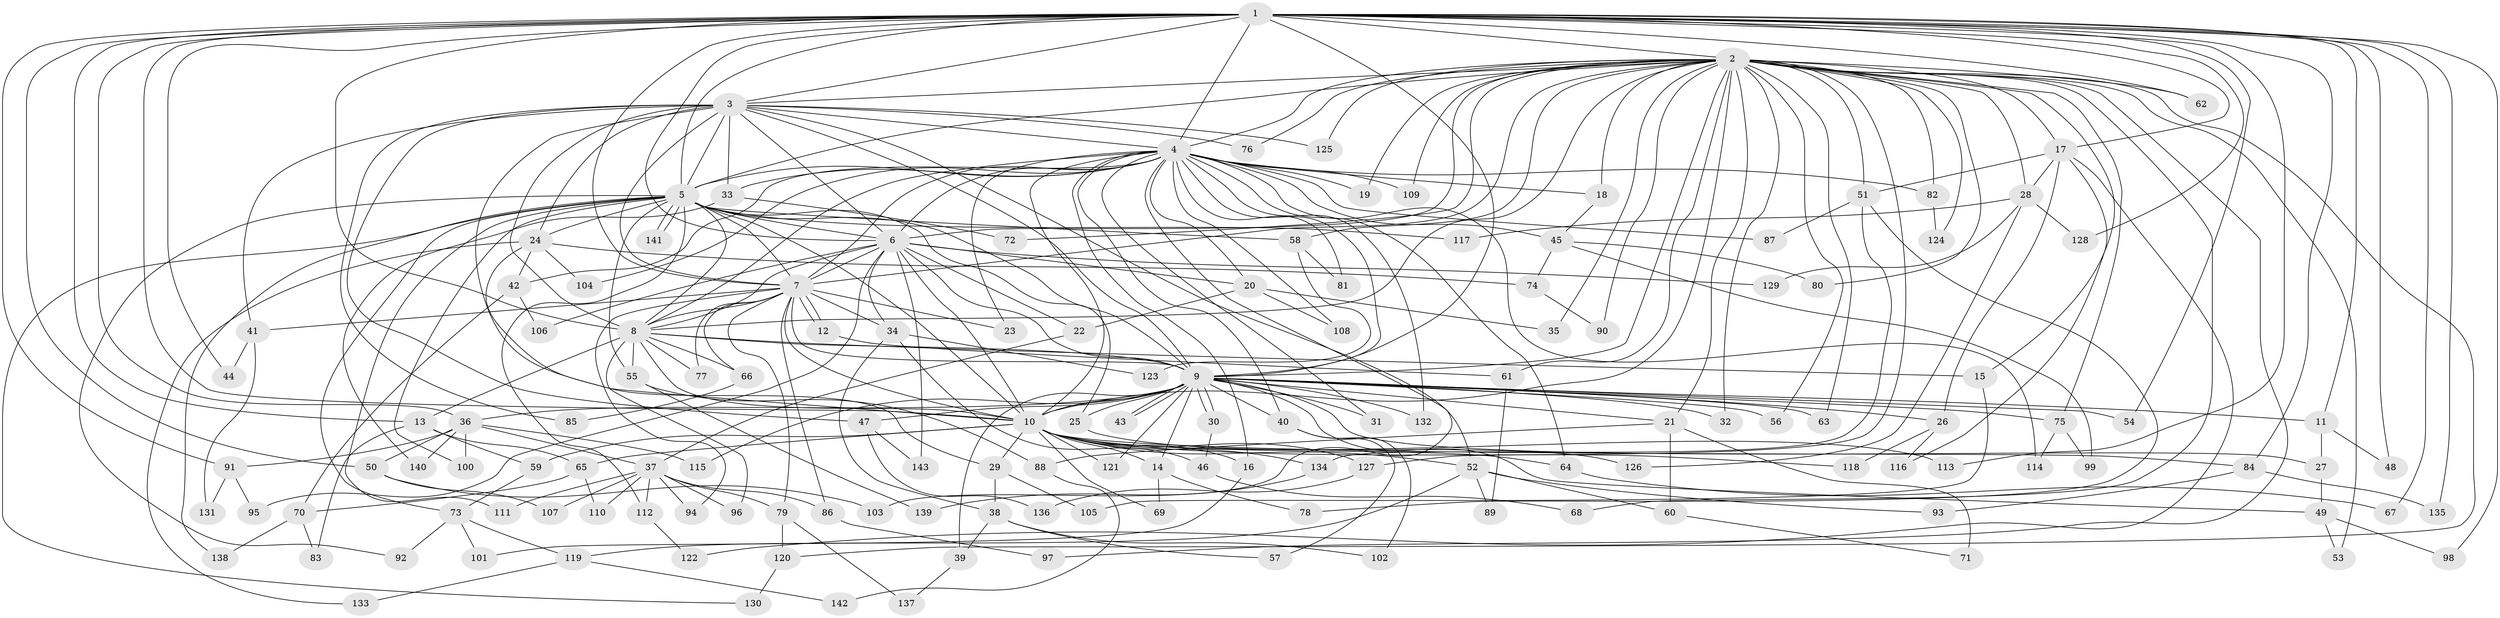 // coarse degree distribution, {28: 0.023809523809523808, 1: 0.3333333333333333, 3: 0.07142857142857142, 2: 0.42857142857142855, 12: 0.023809523809523808, 7: 0.07142857142857142, 13: 0.047619047619047616}
// Generated by graph-tools (version 1.1) at 2025/47/03/04/25 21:47:57]
// undirected, 143 vertices, 311 edges
graph export_dot {
graph [start="1"]
  node [color=gray90,style=filled];
  1;
  2;
  3;
  4;
  5;
  6;
  7;
  8;
  9;
  10;
  11;
  12;
  13;
  14;
  15;
  16;
  17;
  18;
  19;
  20;
  21;
  22;
  23;
  24;
  25;
  26;
  27;
  28;
  29;
  30;
  31;
  32;
  33;
  34;
  35;
  36;
  37;
  38;
  39;
  40;
  41;
  42;
  43;
  44;
  45;
  46;
  47;
  48;
  49;
  50;
  51;
  52;
  53;
  54;
  55;
  56;
  57;
  58;
  59;
  60;
  61;
  62;
  63;
  64;
  65;
  66;
  67;
  68;
  69;
  70;
  71;
  72;
  73;
  74;
  75;
  76;
  77;
  78;
  79;
  80;
  81;
  82;
  83;
  84;
  85;
  86;
  87;
  88;
  89;
  90;
  91;
  92;
  93;
  94;
  95;
  96;
  97;
  98;
  99;
  100;
  101;
  102;
  103;
  104;
  105;
  106;
  107;
  108;
  109;
  110;
  111;
  112;
  113;
  114;
  115;
  116;
  117;
  118;
  119;
  120;
  121;
  122;
  123;
  124;
  125;
  126;
  127;
  128;
  129;
  130;
  131;
  132;
  133;
  134;
  135;
  136;
  137;
  138;
  139;
  140;
  141;
  142;
  143;
  1 -- 2;
  1 -- 3;
  1 -- 4;
  1 -- 5;
  1 -- 6;
  1 -- 7;
  1 -- 8;
  1 -- 9;
  1 -- 10;
  1 -- 11;
  1 -- 13;
  1 -- 17;
  1 -- 36;
  1 -- 44;
  1 -- 48;
  1 -- 50;
  1 -- 54;
  1 -- 62;
  1 -- 67;
  1 -- 84;
  1 -- 91;
  1 -- 98;
  1 -- 113;
  1 -- 128;
  1 -- 135;
  2 -- 3;
  2 -- 4;
  2 -- 5;
  2 -- 6;
  2 -- 7;
  2 -- 8;
  2 -- 9;
  2 -- 10;
  2 -- 15;
  2 -- 17;
  2 -- 18;
  2 -- 19;
  2 -- 21;
  2 -- 28;
  2 -- 32;
  2 -- 35;
  2 -- 51;
  2 -- 53;
  2 -- 56;
  2 -- 58;
  2 -- 61;
  2 -- 62;
  2 -- 63;
  2 -- 68;
  2 -- 72;
  2 -- 75;
  2 -- 76;
  2 -- 80;
  2 -- 82;
  2 -- 90;
  2 -- 97;
  2 -- 109;
  2 -- 120;
  2 -- 124;
  2 -- 125;
  2 -- 127;
  3 -- 4;
  3 -- 5;
  3 -- 6;
  3 -- 7;
  3 -- 8;
  3 -- 9;
  3 -- 10;
  3 -- 24;
  3 -- 33;
  3 -- 41;
  3 -- 47;
  3 -- 52;
  3 -- 76;
  3 -- 85;
  3 -- 125;
  4 -- 5;
  4 -- 6;
  4 -- 7;
  4 -- 8;
  4 -- 9;
  4 -- 10;
  4 -- 16;
  4 -- 18;
  4 -- 19;
  4 -- 20;
  4 -- 23;
  4 -- 31;
  4 -- 33;
  4 -- 40;
  4 -- 42;
  4 -- 45;
  4 -- 64;
  4 -- 81;
  4 -- 82;
  4 -- 87;
  4 -- 103;
  4 -- 104;
  4 -- 108;
  4 -- 109;
  4 -- 114;
  4 -- 132;
  5 -- 6;
  5 -- 7;
  5 -- 8;
  5 -- 9;
  5 -- 10;
  5 -- 24;
  5 -- 25;
  5 -- 55;
  5 -- 58;
  5 -- 73;
  5 -- 92;
  5 -- 100;
  5 -- 111;
  5 -- 112;
  5 -- 117;
  5 -- 130;
  5 -- 138;
  5 -- 141;
  5 -- 141;
  6 -- 7;
  6 -- 8;
  6 -- 9;
  6 -- 10;
  6 -- 20;
  6 -- 22;
  6 -- 34;
  6 -- 95;
  6 -- 106;
  6 -- 129;
  6 -- 143;
  7 -- 8;
  7 -- 9;
  7 -- 10;
  7 -- 12;
  7 -- 12;
  7 -- 23;
  7 -- 34;
  7 -- 41;
  7 -- 66;
  7 -- 77;
  7 -- 79;
  7 -- 86;
  7 -- 94;
  8 -- 9;
  8 -- 10;
  8 -- 13;
  8 -- 15;
  8 -- 55;
  8 -- 66;
  8 -- 77;
  8 -- 96;
  9 -- 10;
  9 -- 11;
  9 -- 14;
  9 -- 21;
  9 -- 25;
  9 -- 26;
  9 -- 27;
  9 -- 30;
  9 -- 30;
  9 -- 31;
  9 -- 32;
  9 -- 36;
  9 -- 39;
  9 -- 40;
  9 -- 43;
  9 -- 43;
  9 -- 47;
  9 -- 49;
  9 -- 54;
  9 -- 56;
  9 -- 63;
  9 -- 75;
  9 -- 115;
  9 -- 121;
  9 -- 132;
  10 -- 14;
  10 -- 16;
  10 -- 29;
  10 -- 52;
  10 -- 59;
  10 -- 64;
  10 -- 65;
  10 -- 69;
  10 -- 84;
  10 -- 118;
  10 -- 121;
  10 -- 126;
  10 -- 127;
  10 -- 134;
  11 -- 27;
  11 -- 48;
  12 -- 61;
  13 -- 59;
  13 -- 65;
  13 -- 83;
  14 -- 69;
  14 -- 78;
  15 -- 105;
  16 -- 101;
  17 -- 26;
  17 -- 28;
  17 -- 51;
  17 -- 116;
  17 -- 122;
  18 -- 45;
  20 -- 22;
  20 -- 35;
  20 -- 108;
  21 -- 60;
  21 -- 71;
  21 -- 88;
  22 -- 37;
  24 -- 29;
  24 -- 42;
  24 -- 74;
  24 -- 104;
  24 -- 133;
  25 -- 113;
  26 -- 116;
  26 -- 118;
  27 -- 49;
  28 -- 117;
  28 -- 126;
  28 -- 128;
  28 -- 129;
  29 -- 38;
  29 -- 105;
  30 -- 46;
  33 -- 72;
  33 -- 140;
  34 -- 38;
  34 -- 46;
  34 -- 123;
  36 -- 37;
  36 -- 50;
  36 -- 91;
  36 -- 100;
  36 -- 115;
  36 -- 140;
  37 -- 79;
  37 -- 86;
  37 -- 94;
  37 -- 96;
  37 -- 107;
  37 -- 110;
  37 -- 111;
  37 -- 112;
  38 -- 39;
  38 -- 57;
  38 -- 102;
  39 -- 137;
  40 -- 57;
  40 -- 102;
  41 -- 44;
  41 -- 131;
  42 -- 70;
  42 -- 106;
  45 -- 74;
  45 -- 80;
  45 -- 99;
  46 -- 68;
  47 -- 136;
  47 -- 143;
  49 -- 53;
  49 -- 98;
  50 -- 103;
  50 -- 107;
  51 -- 78;
  51 -- 87;
  51 -- 134;
  52 -- 60;
  52 -- 89;
  52 -- 93;
  52 -- 119;
  55 -- 88;
  55 -- 139;
  58 -- 81;
  58 -- 123;
  59 -- 73;
  60 -- 71;
  61 -- 89;
  64 -- 67;
  65 -- 70;
  65 -- 110;
  66 -- 85;
  70 -- 83;
  70 -- 138;
  73 -- 92;
  73 -- 101;
  73 -- 119;
  74 -- 90;
  75 -- 99;
  75 -- 114;
  79 -- 120;
  79 -- 137;
  82 -- 124;
  84 -- 93;
  84 -- 135;
  86 -- 97;
  88 -- 142;
  91 -- 95;
  91 -- 131;
  112 -- 122;
  119 -- 133;
  119 -- 142;
  120 -- 130;
  127 -- 136;
  134 -- 139;
}
